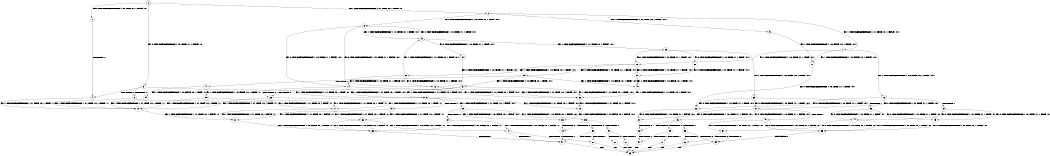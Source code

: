 digraph BCG {
size = "7, 10.5";
center = TRUE;
node [shape = circle];
0 [peripheries = 2];
0 -> 1 [label = "EX !0 !ATOMIC_EXCH_BRANCH (1, +0, TRUE, +1, 1, FALSE) !:0:"];
0 -> 2 [label = "EX !1 !ATOMIC_EXCH_BRANCH (1, +1, TRUE, +0, 1, TRUE) !:0:"];
0 -> 3 [label = "EX !0 !ATOMIC_EXCH_BRANCH (1, +0, TRUE, +1, 1, FALSE) !:0:"];
1 -> 4 [label = "TERMINATE !0"];
2 -> 5 [label = "EX !1 !ATOMIC_EXCH_BRANCH (1, +1, TRUE, +0, 1, FALSE) !:0:1:"];
2 -> 6 [label = "EX !0 !ATOMIC_EXCH_BRANCH (1, +0, TRUE, +1, 1, TRUE) !:0:1:"];
2 -> 7 [label = "EX !1 !ATOMIC_EXCH_BRANCH (1, +1, TRUE, +0, 1, FALSE) !:0:1:"];
3 -> 4 [label = "TERMINATE !0"];
3 -> 8 [label = "TERMINATE !0"];
3 -> 9 [label = "EX !1 !ATOMIC_EXCH_BRANCH (1, +1, TRUE, +0, 1, TRUE) !:0:"];
4 -> 10 [label = "EX !1 !ATOMIC_EXCH_BRANCH (1, +1, TRUE, +0, 1, TRUE) !:1:"];
5 -> 11 [label = "EX !1 !ATOMIC_EXCH_BRANCH (1, +0, FALSE, +0, 1, FALSE) !:0:1:"];
6 -> 12 [label = "EX !0 !ATOMIC_EXCH_BRANCH (1, +0, TRUE, +1, 1, FALSE) !:0:1:"];
6 -> 13 [label = "EX !1 !ATOMIC_EXCH_BRANCH (1, +1, TRUE, +0, 1, TRUE) !:0:1:"];
6 -> 14 [label = "EX !0 !ATOMIC_EXCH_BRANCH (1, +0, TRUE, +1, 1, FALSE) !:0:1:"];
7 -> 11 [label = "EX !1 !ATOMIC_EXCH_BRANCH (1, +0, FALSE, +0, 1, FALSE) !:0:1:"];
7 -> 15 [label = "EX !0 !ATOMIC_EXCH_BRANCH (1, +0, TRUE, +1, 1, TRUE) !:0:1:"];
7 -> 16 [label = "EX !1 !ATOMIC_EXCH_BRANCH (1, +0, FALSE, +0, 1, FALSE) !:0:1:"];
8 -> 10 [label = "EX !1 !ATOMIC_EXCH_BRANCH (1, +1, TRUE, +0, 1, TRUE) !:1:"];
8 -> 17 [label = "EX !1 !ATOMIC_EXCH_BRANCH (1, +1, TRUE, +0, 1, TRUE) !:1:"];
9 -> 18 [label = "EX !1 !ATOMIC_EXCH_BRANCH (1, +1, TRUE, +0, 1, FALSE) !:0:1:"];
9 -> 19 [label = "TERMINATE !0"];
9 -> 20 [label = "EX !1 !ATOMIC_EXCH_BRANCH (1, +1, TRUE, +0, 1, FALSE) !:0:1:"];
10 -> 21 [label = "EX !1 !ATOMIC_EXCH_BRANCH (1, +1, TRUE, +0, 1, FALSE) !:1:"];
11 -> 22 [label = "EX !0 !ATOMIC_EXCH_BRANCH (1, +0, TRUE, +1, 1, TRUE) !:0:1:"];
12 -> 23 [label = "EX !1 !ATOMIC_EXCH_BRANCH (1, +1, TRUE, +0, 1, TRUE) !:0:1:"];
13 -> 24 [label = "EX !0 !ATOMIC_EXCH_BRANCH (1, +0, TRUE, +1, 1, TRUE) !:0:1:"];
13 -> 25 [label = "EX !1 !ATOMIC_EXCH_BRANCH (1, +1, TRUE, +0, 1, FALSE) !:0:1:"];
13 -> 6 [label = "EX !0 !ATOMIC_EXCH_BRANCH (1, +0, TRUE, +1, 1, TRUE) !:0:1:"];
14 -> 23 [label = "EX !1 !ATOMIC_EXCH_BRANCH (1, +1, TRUE, +0, 1, TRUE) !:0:1:"];
14 -> 26 [label = "TERMINATE !0"];
14 -> 9 [label = "EX !1 !ATOMIC_EXCH_BRANCH (1, +1, TRUE, +0, 1, TRUE) !:0:1:"];
15 -> 27 [label = "EX !0 !ATOMIC_EXCH_BRANCH (1, +0, TRUE, +1, 1, FALSE) !:0:1:"];
15 -> 28 [label = "EX !1 !ATOMIC_EXCH_BRANCH (1, +0, FALSE, +0, 1, TRUE) !:0:1:"];
15 -> 29 [label = "EX !0 !ATOMIC_EXCH_BRANCH (1, +0, TRUE, +1, 1, FALSE) !:0:1:"];
16 -> 22 [label = "EX !0 !ATOMIC_EXCH_BRANCH (1, +0, TRUE, +1, 1, TRUE) !:0:1:"];
16 -> 30 [label = "TERMINATE !1"];
16 -> 31 [label = "EX !0 !ATOMIC_EXCH_BRANCH (1, +0, TRUE, +1, 1, TRUE) !:0:1:"];
17 -> 21 [label = "EX !1 !ATOMIC_EXCH_BRANCH (1, +1, TRUE, +0, 1, FALSE) !:1:"];
17 -> 32 [label = "EX !1 !ATOMIC_EXCH_BRANCH (1, +1, TRUE, +0, 1, FALSE) !:1:"];
18 -> 33 [label = "EX !1 !ATOMIC_EXCH_BRANCH (1, +0, FALSE, +0, 1, FALSE) !:0:1:"];
19 -> 21 [label = "EX !1 !ATOMIC_EXCH_BRANCH (1, +1, TRUE, +0, 1, FALSE) !:1:"];
19 -> 32 [label = "EX !1 !ATOMIC_EXCH_BRANCH (1, +1, TRUE, +0, 1, FALSE) !:1:"];
20 -> 33 [label = "EX !1 !ATOMIC_EXCH_BRANCH (1, +0, FALSE, +0, 1, FALSE) !:0:1:"];
20 -> 34 [label = "TERMINATE !0"];
20 -> 35 [label = "EX !1 !ATOMIC_EXCH_BRANCH (1, +0, FALSE, +0, 1, FALSE) !:0:1:"];
21 -> 36 [label = "EX !1 !ATOMIC_EXCH_BRANCH (1, +0, FALSE, +0, 1, FALSE) !:1:"];
22 -> 37 [label = "EX !0 !ATOMIC_EXCH_BRANCH (1, +0, TRUE, +1, 1, FALSE) !:0:1:"];
23 -> 18 [label = "EX !1 !ATOMIC_EXCH_BRANCH (1, +1, TRUE, +0, 1, FALSE) !:0:1:"];
24 -> 12 [label = "EX !0 !ATOMIC_EXCH_BRANCH (1, +0, TRUE, +1, 1, FALSE) !:0:1:"];
25 -> 38 [label = "EX !0 !ATOMIC_EXCH_BRANCH (1, +0, TRUE, +1, 1, TRUE) !:0:1:"];
25 -> 39 [label = "EX !1 !ATOMIC_EXCH_BRANCH (1, +0, FALSE, +0, 1, FALSE) !:0:1:"];
25 -> 15 [label = "EX !0 !ATOMIC_EXCH_BRANCH (1, +0, TRUE, +1, 1, TRUE) !:0:1:"];
26 -> 10 [label = "EX !1 !ATOMIC_EXCH_BRANCH (1, +1, TRUE, +0, 1, TRUE) !:1:"];
26 -> 17 [label = "EX !1 !ATOMIC_EXCH_BRANCH (1, +1, TRUE, +0, 1, TRUE) !:1:"];
27 -> 40 [label = "EX !1 !ATOMIC_EXCH_BRANCH (1, +0, FALSE, +0, 1, TRUE) !:0:1:"];
28 -> 12 [label = "EX !0 !ATOMIC_EXCH_BRANCH (1, +0, TRUE, +1, 1, FALSE) !:0:1:"];
28 -> 13 [label = "EX !1 !ATOMIC_EXCH_BRANCH (1, +1, TRUE, +0, 1, TRUE) !:0:1:"];
28 -> 14 [label = "EX !0 !ATOMIC_EXCH_BRANCH (1, +0, TRUE, +1, 1, FALSE) !:0:1:"];
29 -> 40 [label = "EX !1 !ATOMIC_EXCH_BRANCH (1, +0, FALSE, +0, 1, TRUE) !:0:1:"];
29 -> 41 [label = "TERMINATE !0"];
29 -> 42 [label = "EX !1 !ATOMIC_EXCH_BRANCH (1, +0, FALSE, +0, 1, TRUE) !:0:1:"];
30 -> 43 [label = "EX !0 !ATOMIC_EXCH_BRANCH (1, +0, TRUE, +1, 1, TRUE) !:0:"];
30 -> 44 [label = "EX !0 !ATOMIC_EXCH_BRANCH (1, +0, TRUE, +1, 1, TRUE) !:0:"];
31 -> 37 [label = "EX !0 !ATOMIC_EXCH_BRANCH (1, +0, TRUE, +1, 1, FALSE) !:0:1:"];
31 -> 45 [label = "TERMINATE !1"];
31 -> 46 [label = "EX !0 !ATOMIC_EXCH_BRANCH (1, +0, TRUE, +1, 1, FALSE) !:0:1:"];
32 -> 36 [label = "EX !1 !ATOMIC_EXCH_BRANCH (1, +0, FALSE, +0, 1, FALSE) !:1:"];
32 -> 47 [label = "EX !1 !ATOMIC_EXCH_BRANCH (1, +0, FALSE, +0, 1, FALSE) !:1:"];
33 -> 48 [label = "TERMINATE !0"];
34 -> 36 [label = "EX !1 !ATOMIC_EXCH_BRANCH (1, +0, FALSE, +0, 1, FALSE) !:1:"];
34 -> 47 [label = "EX !1 !ATOMIC_EXCH_BRANCH (1, +0, FALSE, +0, 1, FALSE) !:1:"];
35 -> 48 [label = "TERMINATE !0"];
35 -> 49 [label = "TERMINATE !1"];
35 -> 50 [label = "TERMINATE !0"];
36 -> 51 [label = "TERMINATE !1"];
37 -> 52 [label = "TERMINATE !0"];
38 -> 27 [label = "EX !0 !ATOMIC_EXCH_BRANCH (1, +0, TRUE, +1, 1, FALSE) !:0:1:"];
39 -> 22 [label = "EX !0 !ATOMIC_EXCH_BRANCH (1, +0, TRUE, +1, 1, TRUE) !:0:1:"];
39 -> 53 [label = "TERMINATE !1"];
39 -> 31 [label = "EX !0 !ATOMIC_EXCH_BRANCH (1, +0, TRUE, +1, 1, TRUE) !:0:1:"];
40 -> 23 [label = "EX !1 !ATOMIC_EXCH_BRANCH (1, +1, TRUE, +0, 1, TRUE) !:0:1:"];
41 -> 54 [label = "EX !1 !ATOMIC_EXCH_BRANCH (1, +0, FALSE, +0, 1, TRUE) !:1:"];
41 -> 55 [label = "EX !1 !ATOMIC_EXCH_BRANCH (1, +0, FALSE, +0, 1, TRUE) !:1:"];
42 -> 23 [label = "EX !1 !ATOMIC_EXCH_BRANCH (1, +1, TRUE, +0, 1, TRUE) !:0:1:"];
42 -> 26 [label = "TERMINATE !0"];
42 -> 9 [label = "EX !1 !ATOMIC_EXCH_BRANCH (1, +1, TRUE, +0, 1, TRUE) !:0:1:"];
43 -> 56 [label = "EX !0 !ATOMIC_EXCH_BRANCH (1, +0, TRUE, +1, 1, FALSE) !:0:"];
44 -> 56 [label = "EX !0 !ATOMIC_EXCH_BRANCH (1, +0, TRUE, +1, 1, FALSE) !:0:"];
44 -> 57 [label = "EX !0 !ATOMIC_EXCH_BRANCH (1, +0, TRUE, +1, 1, FALSE) !:0:"];
45 -> 56 [label = "EX !0 !ATOMIC_EXCH_BRANCH (1, +0, TRUE, +1, 1, FALSE) !:0:"];
45 -> 57 [label = "EX !0 !ATOMIC_EXCH_BRANCH (1, +0, TRUE, +1, 1, FALSE) !:0:"];
46 -> 52 [label = "TERMINATE !0"];
46 -> 58 [label = "TERMINATE !1"];
46 -> 59 [label = "TERMINATE !0"];
47 -> 51 [label = "TERMINATE !1"];
47 -> 60 [label = "TERMINATE !1"];
48 -> 51 [label = "TERMINATE !1"];
49 -> 61 [label = "TERMINATE !0"];
49 -> 62 [label = "TERMINATE !0"];
50 -> 51 [label = "TERMINATE !1"];
50 -> 60 [label = "TERMINATE !1"];
51 -> 63 [label = "exit"];
52 -> 64 [label = "TERMINATE !1"];
53 -> 43 [label = "EX !0 !ATOMIC_EXCH_BRANCH (1, +0, TRUE, +1, 1, TRUE) !:0:"];
53 -> 44 [label = "EX !0 !ATOMIC_EXCH_BRANCH (1, +0, TRUE, +1, 1, TRUE) !:0:"];
54 -> 10 [label = "EX !1 !ATOMIC_EXCH_BRANCH (1, +1, TRUE, +0, 1, TRUE) !:1:"];
55 -> 10 [label = "EX !1 !ATOMIC_EXCH_BRANCH (1, +1, TRUE, +0, 1, TRUE) !:1:"];
55 -> 17 [label = "EX !1 !ATOMIC_EXCH_BRANCH (1, +1, TRUE, +0, 1, TRUE) !:1:"];
56 -> 65 [label = "TERMINATE !0"];
57 -> 65 [label = "TERMINATE !0"];
57 -> 66 [label = "TERMINATE !0"];
58 -> 65 [label = "TERMINATE !0"];
58 -> 66 [label = "TERMINATE !0"];
59 -> 64 [label = "TERMINATE !1"];
59 -> 67 [label = "TERMINATE !1"];
60 -> 63 [label = "exit"];
61 -> 63 [label = "exit"];
62 -> 63 [label = "exit"];
64 -> 63 [label = "exit"];
65 -> 63 [label = "exit"];
66 -> 63 [label = "exit"];
67 -> 63 [label = "exit"];
}
